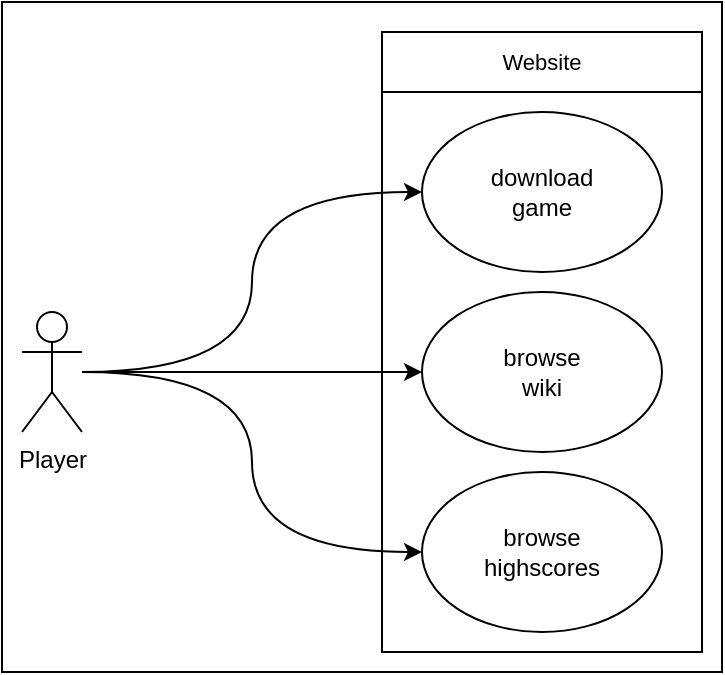 <mxfile version="24.1.0" type="device">
  <diagram name="Page-1" id="QcgAJ3HtMIF1n-znKcrL">
    <mxGraphModel dx="954" dy="674" grid="1" gridSize="10" guides="1" tooltips="1" connect="1" arrows="1" fold="1" page="1" pageScale="1" pageWidth="827" pageHeight="1169" math="0" shadow="0">
      <root>
        <mxCell id="0" />
        <mxCell id="1" parent="0" />
        <mxCell id="5wM1asieof-xQ7kw349Y-10" value="" style="rounded=0;whiteSpace=wrap;html=1;" vertex="1" parent="1">
          <mxGeometry x="250" y="545" width="360" height="335" as="geometry" />
        </mxCell>
        <mxCell id="5wM1asieof-xQ7kw349Y-5" value="" style="rounded=0;whiteSpace=wrap;html=1;fontFamily=Helvetica;fontSize=11;fontColor=default;labelBackgroundColor=default;" vertex="1" parent="1">
          <mxGeometry x="440" y="560" width="160" height="310" as="geometry" />
        </mxCell>
        <mxCell id="5wM1asieof-xQ7kw349Y-1" style="edgeStyle=orthogonalEdgeStyle;curved=1;rounded=0;orthogonalLoop=1;jettySize=auto;html=1;entryX=0;entryY=0.5;entryDx=0;entryDy=0;strokeColor=default;align=center;verticalAlign=middle;fontFamily=Helvetica;fontSize=11;fontColor=default;labelBackgroundColor=default;endArrow=classic;" edge="1" parent="1" source="5wM1asieof-xQ7kw349Y-4" target="5wM1asieof-xQ7kw349Y-7">
          <mxGeometry relative="1" as="geometry" />
        </mxCell>
        <mxCell id="5wM1asieof-xQ7kw349Y-2" style="edgeStyle=orthogonalEdgeStyle;curved=1;rounded=0;orthogonalLoop=1;jettySize=auto;html=1;entryX=0;entryY=0.5;entryDx=0;entryDy=0;strokeColor=default;align=center;verticalAlign=middle;fontFamily=Helvetica;fontSize=11;fontColor=default;labelBackgroundColor=default;endArrow=classic;" edge="1" parent="1" source="5wM1asieof-xQ7kw349Y-4" target="5wM1asieof-xQ7kw349Y-8">
          <mxGeometry relative="1" as="geometry" />
        </mxCell>
        <mxCell id="5wM1asieof-xQ7kw349Y-3" style="edgeStyle=orthogonalEdgeStyle;curved=1;rounded=0;orthogonalLoop=1;jettySize=auto;html=1;entryX=0;entryY=0.5;entryDx=0;entryDy=0;strokeColor=default;align=center;verticalAlign=middle;fontFamily=Helvetica;fontSize=11;fontColor=default;labelBackgroundColor=default;endArrow=classic;" edge="1" parent="1" source="5wM1asieof-xQ7kw349Y-4" target="5wM1asieof-xQ7kw349Y-9">
          <mxGeometry relative="1" as="geometry" />
        </mxCell>
        <mxCell id="5wM1asieof-xQ7kw349Y-4" value="Player" style="shape=umlActor;verticalLabelPosition=bottom;verticalAlign=top;html=1;outlineConnect=0;" vertex="1" parent="1">
          <mxGeometry x="260" y="700" width="30" height="60" as="geometry" />
        </mxCell>
        <mxCell id="5wM1asieof-xQ7kw349Y-6" value="Website" style="text;html=1;align=center;verticalAlign=middle;whiteSpace=wrap;rounded=0;fontFamily=Helvetica;fontSize=11;fontColor=default;labelBackgroundColor=default;strokeColor=default;" vertex="1" parent="1">
          <mxGeometry x="440" y="560" width="160" height="30" as="geometry" />
        </mxCell>
        <mxCell id="5wM1asieof-xQ7kw349Y-7" value="&lt;div&gt;download&lt;/div&gt;&lt;div&gt;game&lt;/div&gt;" style="ellipse;whiteSpace=wrap;html=1;" vertex="1" parent="1">
          <mxGeometry x="460" y="600" width="120" height="80" as="geometry" />
        </mxCell>
        <mxCell id="5wM1asieof-xQ7kw349Y-8" value="&lt;div&gt;browse&lt;/div&gt;&lt;div&gt;wiki&lt;/div&gt;" style="ellipse;whiteSpace=wrap;html=1;" vertex="1" parent="1">
          <mxGeometry x="460" y="690" width="120" height="80" as="geometry" />
        </mxCell>
        <mxCell id="5wM1asieof-xQ7kw349Y-9" value="&lt;div&gt;browse&lt;/div&gt;&lt;div&gt;highscores&lt;/div&gt;" style="ellipse;whiteSpace=wrap;html=1;" vertex="1" parent="1">
          <mxGeometry x="460" y="780" width="120" height="80" as="geometry" />
        </mxCell>
      </root>
    </mxGraphModel>
  </diagram>
</mxfile>
